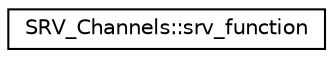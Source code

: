 digraph "Graphical Class Hierarchy"
{
 // INTERACTIVE_SVG=YES
  edge [fontname="Helvetica",fontsize="10",labelfontname="Helvetica",labelfontsize="10"];
  node [fontname="Helvetica",fontsize="10",shape=record];
  rankdir="LR";
  Node1 [label="SRV_Channels::srv_function",height=0.2,width=0.4,color="black", fillcolor="white", style="filled",URL="$structSRV__Channels_1_1srv__function.html"];
}
